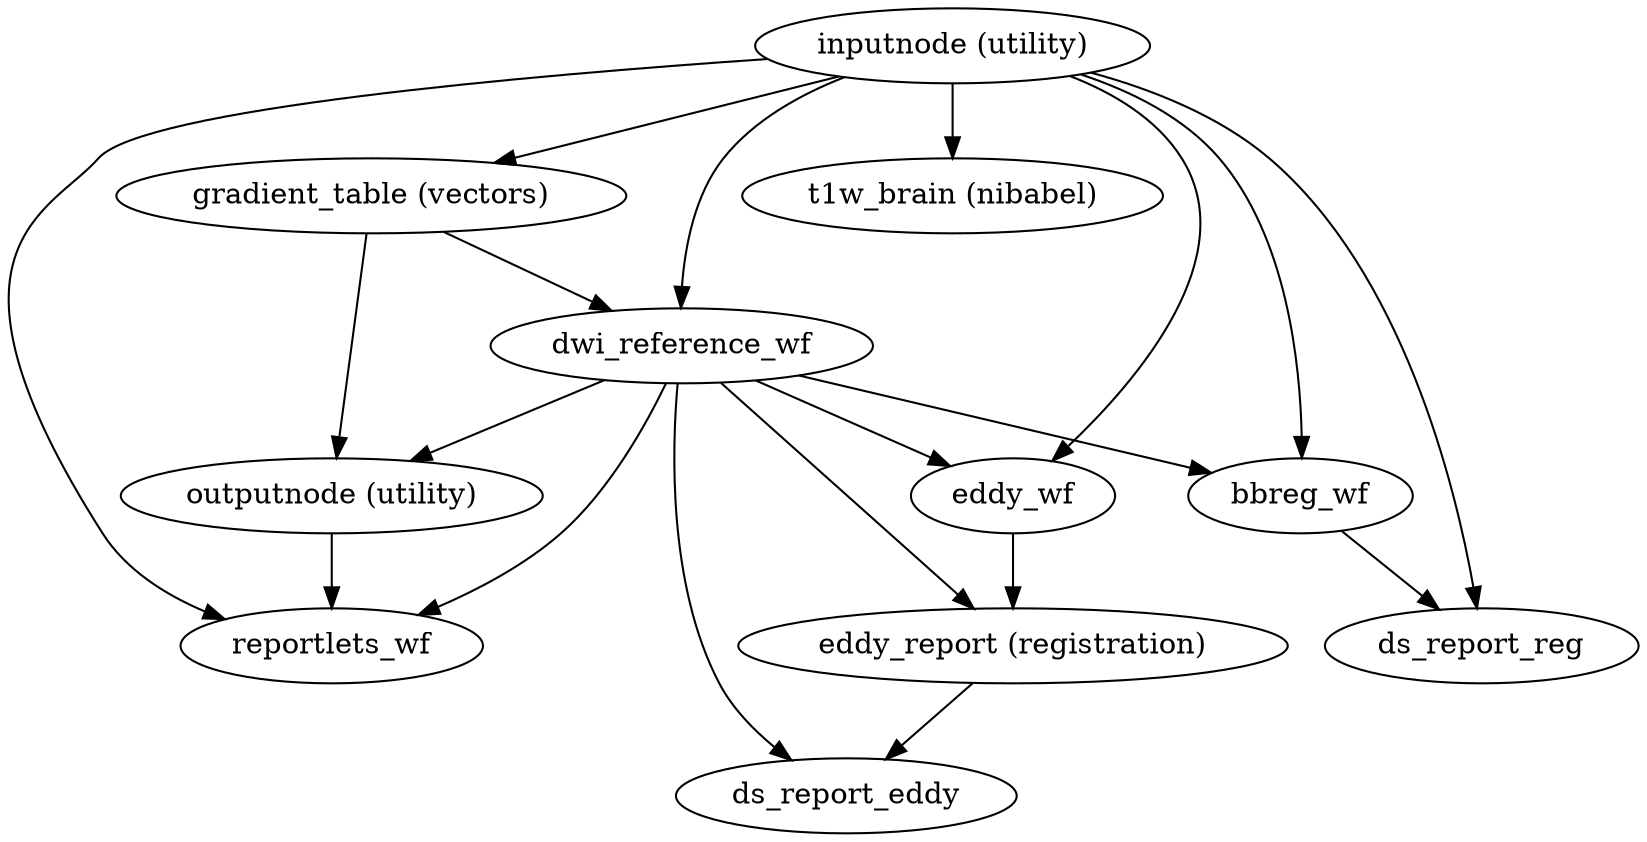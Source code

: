 strict digraph  {
"inputnode (utility)";
"gradient_table (vectors)";
dwi_reference_wf;
bbreg_wf;
"t1w_brain (nibabel)";
ds_report_reg;
eddy_wf;
reportlets_wf;
"outputnode (utility)";
"eddy_report (registration)";
ds_report_eddy;
"inputnode (utility)" -> "gradient_table (vectors)";
"inputnode (utility)" -> dwi_reference_wf;
"inputnode (utility)" -> bbreg_wf;
"inputnode (utility)" -> "t1w_brain (nibabel)";
"inputnode (utility)" -> ds_report_reg;
"inputnode (utility)" -> eddy_wf;
"inputnode (utility)" -> reportlets_wf;
"gradient_table (vectors)" -> dwi_reference_wf;
"gradient_table (vectors)" -> "outputnode (utility)";
dwi_reference_wf -> bbreg_wf;
dwi_reference_wf -> eddy_wf;
dwi_reference_wf -> "eddy_report (registration)";
dwi_reference_wf -> ds_report_eddy;
dwi_reference_wf -> reportlets_wf;
dwi_reference_wf -> "outputnode (utility)";
bbreg_wf -> ds_report_reg;
eddy_wf -> "eddy_report (registration)";
"outputnode (utility)" -> reportlets_wf;
"eddy_report (registration)" -> ds_report_eddy;
}
